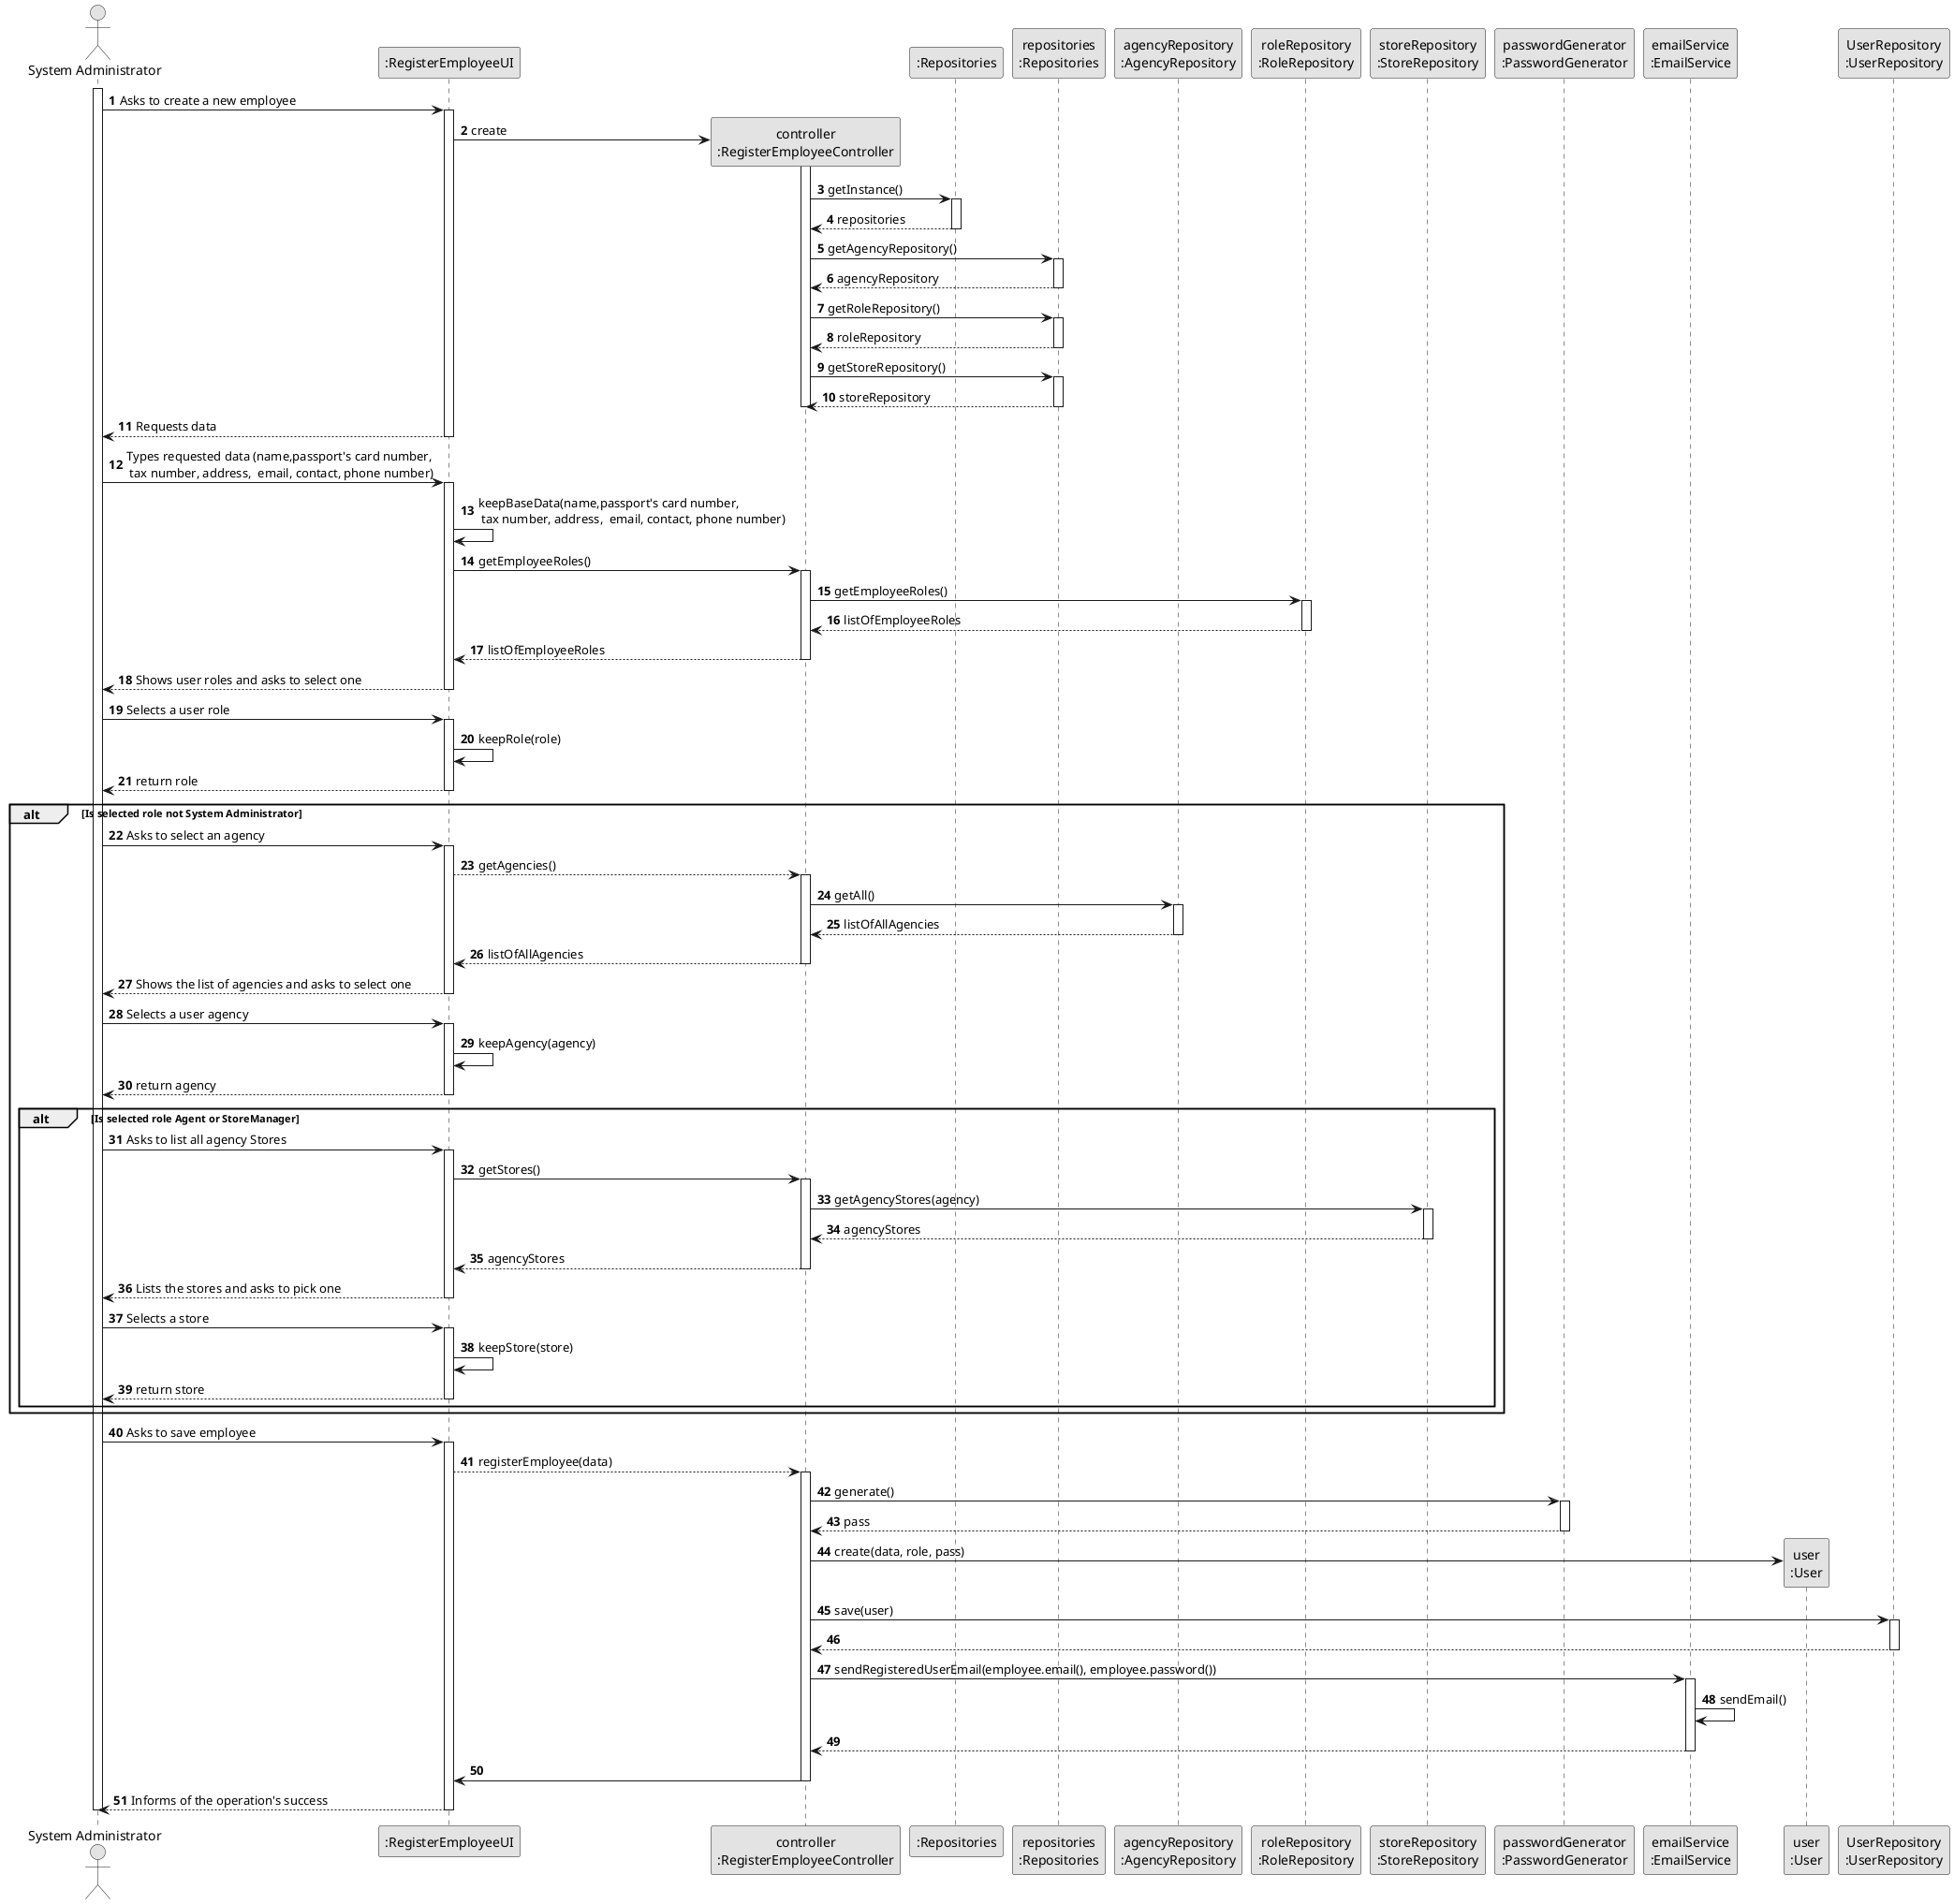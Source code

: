 @startuml
skinparam monochrome true
skinparam packageStyle rectangle
skinparam shadowing false

autonumber

'hide footbox
actor "System Administrator" as ADM
participant ":RegisterEmployeeUI" as UI
participant "controller\n:RegisterEmployeeController" as CTRL
participant ":Repositories" as RepositorySingleton
participant "repositories\n:Repositories" as PLAT
participant "agencyRepository\n:AgencyRepository" as AREPO
participant "roleRepository\n:RoleRepository" as RREPO
participant "storeRepository\n:StoreRepository" as SREPO
participant "passwordGenerator\n:PasswordGenerator" as PASSGEN
participant "emailService\n:EmailService" as EMSERV
participant "user\n:User" as EMPLOYEE
participant "UserRepository\n:UserRepository" as EMREPO
activate ADM

        ADM -> UI : Asks to create a new employee

        activate UI

'            UI --> ADM : requests data (reference, description,  informal \n description, technical description, duration, cost)
            'create CTRL
            UI -> CTRL** : create
            activate CTRL

                CTRL -> RepositorySingleton : getInstance()
                        activate RepositorySingleton

                            RepositorySingleton --> CTRL: repositories

                        deactivate RepositorySingleton
                        CTRL -> PLAT : getAgencyRepository()
                        activate PLAT

                            PLAT --> CTRL : agencyRepository

                        deactivate PLAT
                        CTRL -> PLAT : getRoleRepository()
                        activate PLAT

                            PLAT --> CTRL : roleRepository

                        deactivate PLAT
                        CTRL -> PLAT : getStoreRepository()
                        activate PLAT

                            PLAT --> CTRL : storeRepository

                        deactivate PLAT
            deactivate CTRL

            UI --> ADM : Requests data
       deactivate UI

       ADM -> UI : Types requested data (name,passport's card number,\n tax number, address,  email, contact, phone number)

       activate UI
        UI -> UI : keepBaseData(name,passport's card number,\n tax number, address,  email, contact, phone number)
          UI -> CTRL : getEmployeeRoles()

          activate CTRL

              CTRL -> RREPO : getEmployeeRoles()

              activate RREPO

                  RREPO --> CTRL : listOfEmployeeRoles

              deactivate RREPO

              CTRL --> UI : listOfEmployeeRoles

          deactivate CTRL

           UI --> ADM : Shows user roles and asks to select one

       deactivate UI

       ADM -> UI : Selects a user role

            activate UI

                UI -> UI : keepRole(role)
                UI --> ADM : return role
            deactivate UI

       alt Is selected role not System Administrator

              ADM -> UI : Asks to select an agency

              activate UI

                    UI --> CTRL : getAgencies()
                    activate CTRL

                        CTRL -> AREPO : getAll()

                        activate AREPO

                            AREPO --> CTRL : listOfAllAgencies

                        deactivate AREPO

                        CTRL --> UI : listOfAllAgencies

                    deactivate CTRL
                    UI --> ADM : Shows the list of agencies and asks to select one
              deactivate UI

            ADM -> UI : Selects a user agency

            activate UI

                UI -> UI : keepAgency(agency)
                UI --> ADM : return agency
            deactivate UI


        alt Is selected role Agent or StoreManager

       ADM -> UI : Asks to list all agency Stores

        activate UI

            UI -> CTRL : getStores()

                activate CTRL

                    CTRL -> SREPO : getAgencyStores(agency)

                    activate SREPO

                        SREPO --> CTRL : agencyStores

                    deactivate SREPO

                    CTRL --> UI : agencyStores

                deactivate CTRL

                UI --> ADM : Lists the stores and asks to pick one

                deactivate UI

            ADM -> UI : Selects a store

            activate UI

                UI -> UI : keepStore(store)
                UI --> ADM : return store
       deactivate UI

            end

       end


    ADM -> UI : Asks to save employee

        activate UI

            UI --> CTRL : registerEmployee(data)

            activate CTRL

                CTRL -> PASSGEN : generate()

                activate PASSGEN

                PASSGEN --> CTRL : pass

                deactivate PASSGEN

                CTRL -> EMPLOYEE** : create(data, role, pass)

                CTRL -> EMREPO : save(user)

                activate EMREPO

                    EMREPO --> CTRL

                deactivate EMREPO

                CTRL -> EMSERV : sendRegisteredUserEmail(employee.email(), employee.password())

                activate EMSERV

                    EMSERV -> EMSERV : sendEmail()
                    EMSERV --> CTRL


                deactivate EMSERV

                CTRL -> UI

            deactivate CTRL

            UI --> ADM : Informs of the operation's success

    deactivate UI
deactivate ADM
@enduml